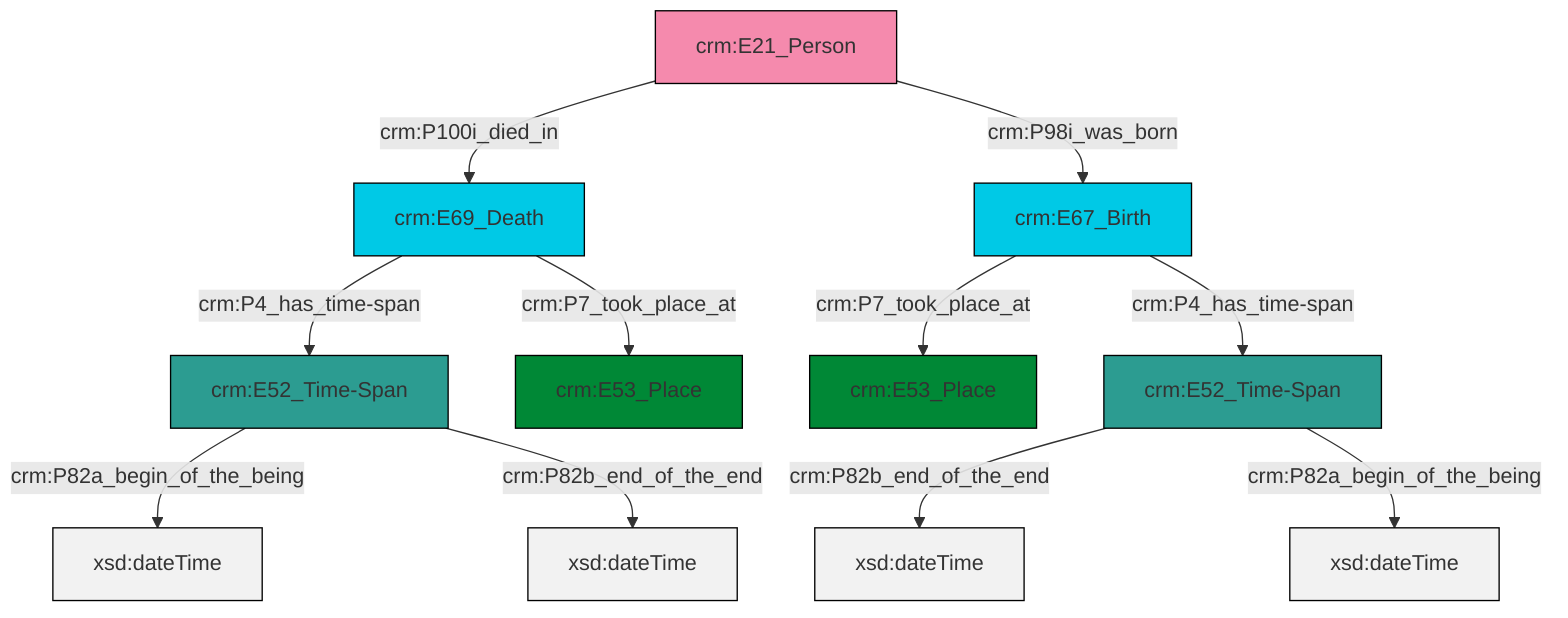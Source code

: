 graph TD
classDef Literal fill:#f2f2f2,stroke:#000000;
classDef CRM_Entity fill:#FFFFFF,stroke:#000000;
classDef Temporal_Entity fill:#00C9E6, stroke:#000000;
classDef Type fill:#E18312, stroke:#000000;
classDef Time-Span fill:#2C9C91, stroke:#000000;
classDef Appellation fill:#FFEB7F, stroke:#000000;
classDef Place fill:#008836, stroke:#000000;
classDef Persistent_Item fill:#B266B2, stroke:#000000;
classDef Conceptual_Object fill:#FFD700, stroke:#000000;
classDef Physical_Thing fill:#D2B48C, stroke:#000000;
classDef Actor fill:#f58aad, stroke:#000000;
classDef PC_Classes fill:#4ce600, stroke:#000000;
classDef Multi fill:#cccccc,stroke:#000000;

0["crm:E69_Death"]:::Temporal_Entity -->|crm:P4_has_time-span| 1["crm:E52_Time-Span"]:::Time-Span
3["crm:E52_Time-Span"]:::Time-Span -->|crm:P82b_end_of_the_end| 4[xsd:dateTime]:::Literal
1["crm:E52_Time-Span"]:::Time-Span -->|crm:P82a_begin_of_the_being| 7[xsd:dateTime]:::Literal
0["crm:E69_Death"]:::Temporal_Entity -->|crm:P7_took_place_at| 9["crm:E53_Place"]:::Place
5["crm:E67_Birth"]:::Temporal_Entity -->|crm:P7_took_place_at| 13["crm:E53_Place"]:::Place
1["crm:E52_Time-Span"]:::Time-Span -->|crm:P82b_end_of_the_end| 14[xsd:dateTime]:::Literal
10["crm:E21_Person"]:::Actor -->|crm:P100i_died_in| 0["crm:E69_Death"]:::Temporal_Entity
10["crm:E21_Person"]:::Actor -->|crm:P98i_was_born| 5["crm:E67_Birth"]:::Temporal_Entity
3["crm:E52_Time-Span"]:::Time-Span -->|crm:P82a_begin_of_the_being| 16[xsd:dateTime]:::Literal
5["crm:E67_Birth"]:::Temporal_Entity -->|crm:P4_has_time-span| 3["crm:E52_Time-Span"]:::Time-Span